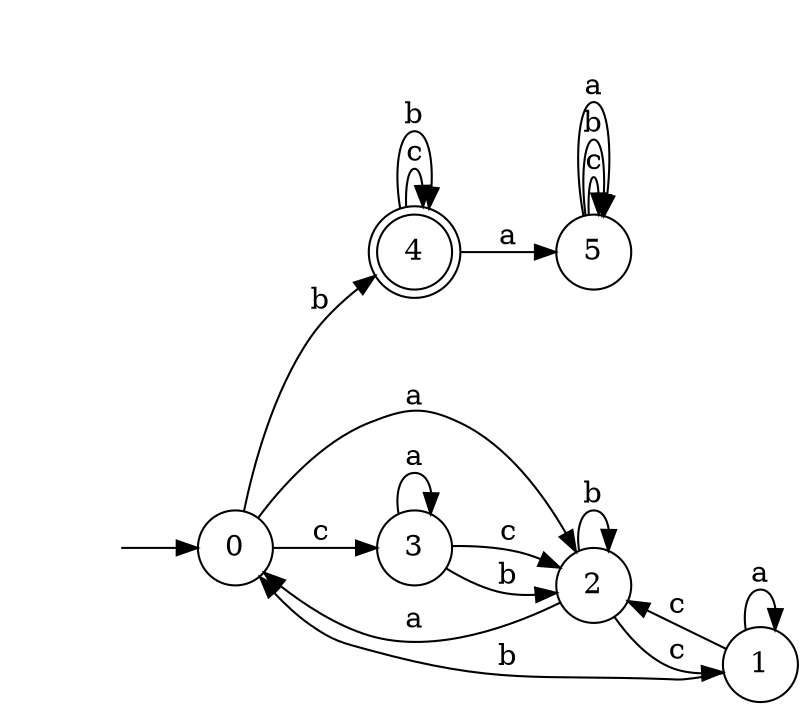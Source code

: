 digraph {
  rankdir=LR;
  0 [label="0", shape = circle];
  0 -> 3 [label="c"];
  0 -> 4 [label="b"];
  0 -> 2 [label="a"];
  1 [label="1", shape = circle];
  1 -> 2 [label="c"];
  1 -> 0 [label="b"];
  1 -> 1 [label="a"];
  2 [label="2", shape = circle];
  2 -> 1 [label="c"];
  2 -> 2 [label="b"];
  2 -> 0 [label="a"];
  3 [label="3", shape = circle];
  3 -> 2 [label="c"];
  3 -> 2 [label="b"];
  3 -> 3 [label="a"];
  4 [label="4", shape = doublecircle];
  4 -> 4 [label="c"];
  4 -> 4 [label="b"];
  4 -> 5 [label="a"];
  5 [label="5", shape = circle];
  5 -> 5 [label="c"];
  5 -> 5 [label="b"];
  5 -> 5 [label="a"];
  6 [label="", shape = plaintext];
  6 -> 0 [label=""];
}

